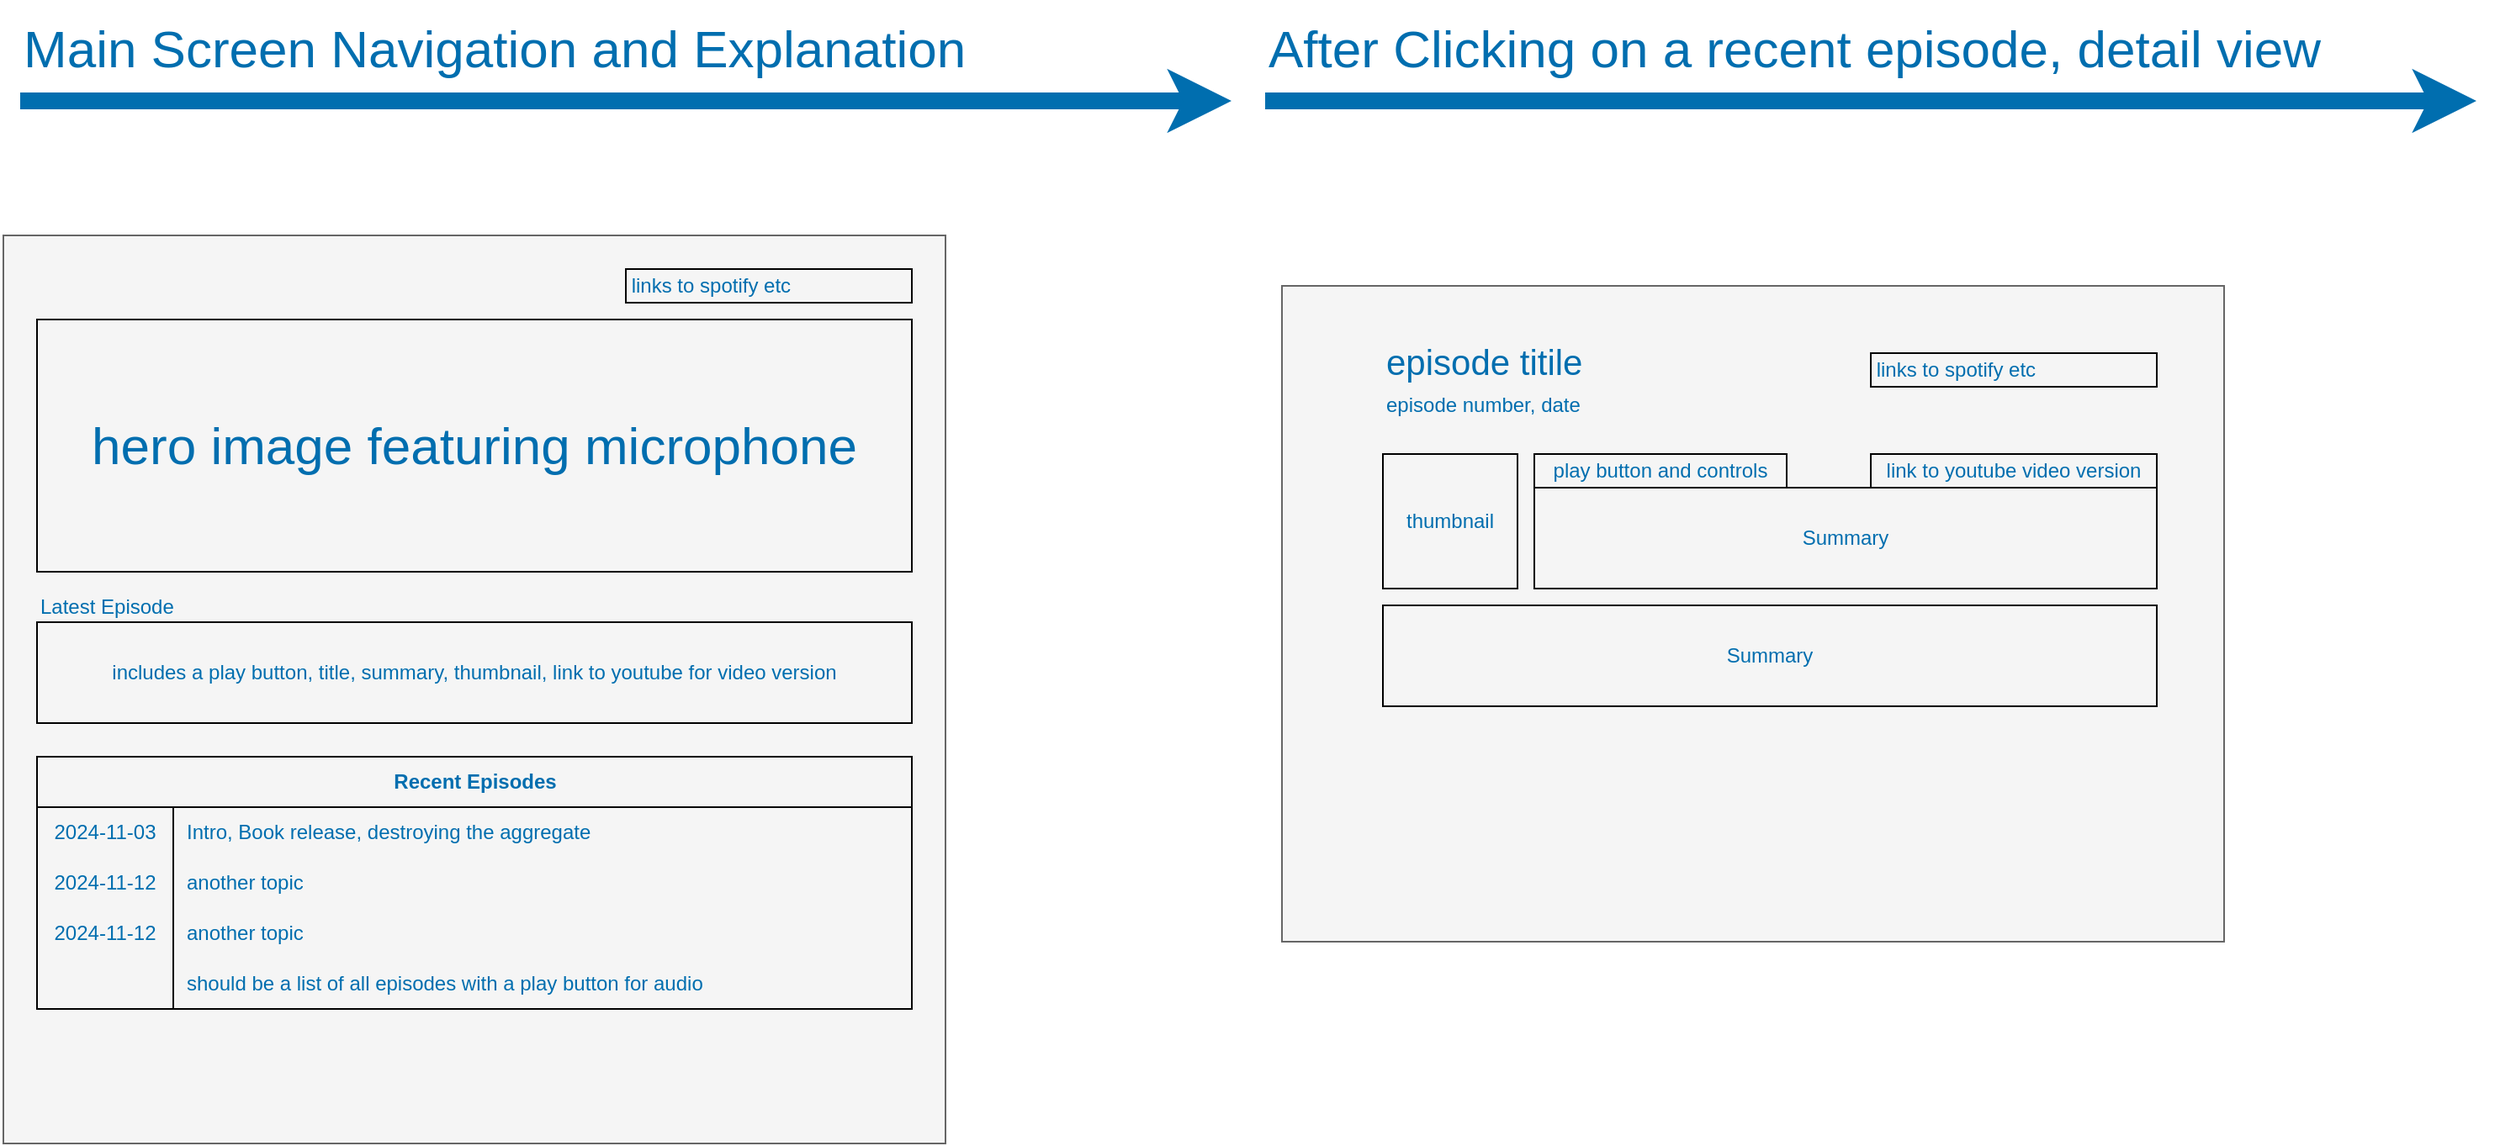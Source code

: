 <mxfile>
    <diagram id="7eHJUIr0t9Ja8vOn8rY8" name="Page-1">
        <mxGraphModel dx="1953" dy="1144" grid="0" gridSize="10" guides="1" tooltips="1" connect="1" arrows="1" fold="1" page="1" pageScale="1" pageWidth="8500" pageHeight="1100" math="0" shadow="0">
            <root>
                <mxCell id="0"/>
                <mxCell id="1" parent="0"/>
                <mxCell id="2" value="" style="endArrow=classic;html=1;fillColor=#1ba1e2;strokeColor=#006EAF;strokeWidth=10;" edge="1" parent="1">
                    <mxGeometry width="50" height="50" relative="1" as="geometry">
                        <mxPoint x="80" y="160" as="sourcePoint"/>
                        <mxPoint x="800" y="160" as="targetPoint"/>
                    </mxGeometry>
                </mxCell>
                <mxCell id="3" value="&lt;div style=&quot;font-size: 31px;&quot;&gt;&lt;span style=&quot;background-color: initial; font-size: 31px;&quot;&gt;Main Screen Navigation and Explanation&lt;/span&gt;&lt;/div&gt;" style="text;html=1;align=left;verticalAlign=bottom;resizable=0;points=[];autosize=1;strokeColor=none;fillColor=none;fontColor=#006EAF;fontSize=31;" vertex="1" parent="1">
                    <mxGeometry x="80" y="100" width="580" height="50" as="geometry"/>
                </mxCell>
                <mxCell id="4" value="" style="rounded=0;whiteSpace=wrap;html=1;fontSize=31;fontColor=#333333;fillColor=#f5f5f5;strokeColor=#666666;" vertex="1" parent="1">
                    <mxGeometry x="70" y="240" width="560" height="540" as="geometry"/>
                </mxCell>
                <mxCell id="6" value="&amp;nbsp;links to spotify etc" style="rounded=0;whiteSpace=wrap;html=1;fontSize=12;fontColor=#006EAF;fillColor=none;strokeColor=#000000;align=left;verticalAlign=middle;spacing=0;" vertex="1" parent="1">
                    <mxGeometry x="440" y="260" width="170" height="20" as="geometry"/>
                </mxCell>
                <mxCell id="8" value="hero image featuring microphone" style="rounded=0;whiteSpace=wrap;html=1;strokeColor=#000000;fontFamily=Helvetica;fontSize=31;fontColor=#006EAF;fillColor=none;" vertex="1" parent="1">
                    <mxGeometry x="90" y="290" width="520" height="150" as="geometry"/>
                </mxCell>
                <mxCell id="12" value="includes a play button, title, summary, thumbnail, link to youtube for video version" style="rounded=0;whiteSpace=wrap;html=1;strokeColor=#000000;fontFamily=Helvetica;fontSize=12;fontColor=#006EAF;fillColor=none;" vertex="1" parent="1">
                    <mxGeometry x="90" y="470" width="520" height="60" as="geometry"/>
                </mxCell>
                <mxCell id="13" value="Latest Episode" style="text;html=1;strokeColor=none;fillColor=none;align=left;verticalAlign=bottom;whiteSpace=wrap;rounded=0;fontFamily=Helvetica;fontSize=12;fontColor=#006EAF;" vertex="1" parent="1">
                    <mxGeometry x="90" y="450" width="130" height="20" as="geometry"/>
                </mxCell>
                <mxCell id="20" value="Recent Episodes" style="shape=table;startSize=30;container=1;collapsible=0;childLayout=tableLayout;fixedRows=1;rowLines=0;fontStyle=1;rounded=0;strokeColor=#000000;fontFamily=Helvetica;fontSize=12;fontColor=#006EAF;fillColor=none;html=1;" vertex="1" parent="1">
                    <mxGeometry x="90" y="550" width="520" height="150" as="geometry"/>
                </mxCell>
                <mxCell id="21" value="" style="shape=tableRow;horizontal=0;startSize=0;swimlaneHead=0;swimlaneBody=0;top=0;left=0;bottom=0;right=0;collapsible=0;dropTarget=0;fillColor=none;points=[[0,0.5],[1,0.5]];portConstraint=eastwest;rounded=0;strokeColor=#000000;fontFamily=Helvetica;fontSize=12;fontColor=#006EAF;html=1;" vertex="1" parent="20">
                    <mxGeometry y="30" width="520" height="30" as="geometry"/>
                </mxCell>
                <mxCell id="22" value="2024-11-03" style="shape=partialRectangle;html=1;whiteSpace=wrap;connectable=0;fillColor=none;top=0;left=0;bottom=0;right=0;overflow=hidden;pointerEvents=1;rounded=0;strokeColor=#000000;fontFamily=Helvetica;fontSize=12;fontColor=#006EAF;" vertex="1" parent="21">
                    <mxGeometry width="81" height="30" as="geometry">
                        <mxRectangle width="81" height="30" as="alternateBounds"/>
                    </mxGeometry>
                </mxCell>
                <mxCell id="23" value="Intro, Book release, destroying the aggregate&amp;nbsp;" style="shape=partialRectangle;html=1;whiteSpace=wrap;connectable=0;fillColor=none;top=0;left=0;bottom=0;right=0;align=left;spacingLeft=6;overflow=hidden;rounded=0;strokeColor=#000000;fontFamily=Helvetica;fontSize=12;fontColor=#006EAF;" vertex="1" parent="21">
                    <mxGeometry x="81" width="439" height="30" as="geometry">
                        <mxRectangle width="439" height="30" as="alternateBounds"/>
                    </mxGeometry>
                </mxCell>
                <mxCell id="24" value="" style="shape=tableRow;horizontal=0;startSize=0;swimlaneHead=0;swimlaneBody=0;top=0;left=0;bottom=0;right=0;collapsible=0;dropTarget=0;fillColor=none;points=[[0,0.5],[1,0.5]];portConstraint=eastwest;rounded=0;strokeColor=#000000;fontFamily=Helvetica;fontSize=12;fontColor=#006EAF;html=1;" vertex="1" parent="20">
                    <mxGeometry y="60" width="520" height="30" as="geometry"/>
                </mxCell>
                <mxCell id="25" value="2024-11-12" style="shape=partialRectangle;html=1;whiteSpace=wrap;connectable=0;fillColor=none;top=0;left=0;bottom=0;right=0;overflow=hidden;rounded=0;strokeColor=#000000;fontFamily=Helvetica;fontSize=12;fontColor=#006EAF;" vertex="1" parent="24">
                    <mxGeometry width="81" height="30" as="geometry">
                        <mxRectangle width="81" height="30" as="alternateBounds"/>
                    </mxGeometry>
                </mxCell>
                <mxCell id="26" value="another topic" style="shape=partialRectangle;html=1;whiteSpace=wrap;connectable=0;fillColor=none;top=0;left=0;bottom=0;right=0;align=left;spacingLeft=6;overflow=hidden;rounded=0;strokeColor=#000000;fontFamily=Helvetica;fontSize=12;fontColor=#006EAF;" vertex="1" parent="24">
                    <mxGeometry x="81" width="439" height="30" as="geometry">
                        <mxRectangle width="439" height="30" as="alternateBounds"/>
                    </mxGeometry>
                </mxCell>
                <mxCell id="43" value="" style="shape=tableRow;horizontal=0;startSize=0;swimlaneHead=0;swimlaneBody=0;top=0;left=0;bottom=0;right=0;collapsible=0;dropTarget=0;fillColor=none;points=[[0,0.5],[1,0.5]];portConstraint=eastwest;rounded=0;strokeColor=#000000;fontFamily=Helvetica;fontSize=12;fontColor=#006EAF;html=1;" vertex="1" parent="20">
                    <mxGeometry y="90" width="520" height="30" as="geometry"/>
                </mxCell>
                <mxCell id="44" value="2024-11-12" style="shape=partialRectangle;html=1;whiteSpace=wrap;connectable=0;fillColor=none;top=0;left=0;bottom=0;right=0;overflow=hidden;rounded=0;strokeColor=#000000;fontFamily=Helvetica;fontSize=12;fontColor=#006EAF;" vertex="1" parent="43">
                    <mxGeometry width="81" height="30" as="geometry">
                        <mxRectangle width="81" height="30" as="alternateBounds"/>
                    </mxGeometry>
                </mxCell>
                <mxCell id="45" value="another topic" style="shape=partialRectangle;html=1;whiteSpace=wrap;connectable=0;fillColor=none;top=0;left=0;bottom=0;right=0;align=left;spacingLeft=6;overflow=hidden;rounded=0;strokeColor=#000000;fontFamily=Helvetica;fontSize=12;fontColor=#006EAF;" vertex="1" parent="43">
                    <mxGeometry x="81" width="439" height="30" as="geometry">
                        <mxRectangle width="439" height="30" as="alternateBounds"/>
                    </mxGeometry>
                </mxCell>
                <mxCell id="27" value="" style="shape=tableRow;horizontal=0;startSize=0;swimlaneHead=0;swimlaneBody=0;top=0;left=0;bottom=0;right=0;collapsible=0;dropTarget=0;fillColor=none;points=[[0,0.5],[1,0.5]];portConstraint=eastwest;rounded=0;strokeColor=#000000;fontFamily=Helvetica;fontSize=12;fontColor=#006EAF;html=1;" vertex="1" parent="20">
                    <mxGeometry y="120" width="520" height="30" as="geometry"/>
                </mxCell>
                <mxCell id="28" value="" style="shape=partialRectangle;html=1;whiteSpace=wrap;connectable=0;fillColor=none;top=0;left=0;bottom=0;right=0;overflow=hidden;rounded=0;strokeColor=#000000;fontFamily=Helvetica;fontSize=12;fontColor=#006EAF;" vertex="1" parent="27">
                    <mxGeometry width="81" height="30" as="geometry">
                        <mxRectangle width="81" height="30" as="alternateBounds"/>
                    </mxGeometry>
                </mxCell>
                <mxCell id="29" value="should be a list of all episodes with a play button for audio&amp;nbsp;" style="shape=partialRectangle;html=1;whiteSpace=wrap;connectable=0;fillColor=none;top=0;left=0;bottom=0;right=0;align=left;spacingLeft=6;overflow=hidden;rounded=0;strokeColor=#000000;fontFamily=Helvetica;fontSize=12;fontColor=#006EAF;" vertex="1" parent="27">
                    <mxGeometry x="81" width="439" height="30" as="geometry">
                        <mxRectangle width="439" height="30" as="alternateBounds"/>
                    </mxGeometry>
                </mxCell>
                <mxCell id="46" value="" style="endArrow=classic;html=1;fillColor=#1ba1e2;strokeColor=#006EAF;strokeWidth=10;" edge="1" parent="1">
                    <mxGeometry width="50" height="50" relative="1" as="geometry">
                        <mxPoint x="820" y="160" as="sourcePoint"/>
                        <mxPoint x="1540" y="160" as="targetPoint"/>
                    </mxGeometry>
                </mxCell>
                <mxCell id="47" value="&lt;div style=&quot;font-size: 31px;&quot;&gt;After Clicking on a recent episode, detail view&lt;/div&gt;" style="text;html=1;align=left;verticalAlign=bottom;resizable=0;points=[];autosize=1;strokeColor=none;fillColor=none;fontColor=#006EAF;fontSize=31;" vertex="1" parent="1">
                    <mxGeometry x="820" y="100" width="650" height="50" as="geometry"/>
                </mxCell>
                <mxCell id="48" value="" style="rounded=0;whiteSpace=wrap;html=1;fontSize=31;fontColor=#333333;fillColor=#f5f5f5;strokeColor=#666666;" vertex="1" parent="1">
                    <mxGeometry x="830" y="270" width="560" height="390" as="geometry"/>
                </mxCell>
                <mxCell id="49" value="&amp;nbsp;links to spotify etc" style="rounded=0;whiteSpace=wrap;html=1;fontSize=12;fontColor=#006EAF;fillColor=none;strokeColor=#000000;align=left;verticalAlign=middle;spacing=0;" vertex="1" parent="1">
                    <mxGeometry x="1180" y="310" width="170" height="20" as="geometry"/>
                </mxCell>
                <mxCell id="51" value="play button and controls" style="rounded=0;whiteSpace=wrap;html=1;strokeColor=#000000;fontFamily=Helvetica;fontSize=12;fontColor=#006EAF;fillColor=none;" vertex="1" parent="1">
                    <mxGeometry x="980" y="370" width="150" height="20" as="geometry"/>
                </mxCell>
                <mxCell id="52" value="link to youtube video version" style="rounded=0;whiteSpace=wrap;html=1;strokeColor=#000000;fontFamily=Helvetica;fontSize=12;fontColor=#006EAF;fillColor=none;" vertex="1" parent="1">
                    <mxGeometry x="1180" y="370" width="170" height="20" as="geometry"/>
                </mxCell>
                <mxCell id="53" value="Summary" style="rounded=0;whiteSpace=wrap;html=1;strokeColor=#000000;fontFamily=Helvetica;fontSize=12;fontColor=#006EAF;fillColor=none;" vertex="1" parent="1">
                    <mxGeometry x="980" y="390" width="370" height="60" as="geometry"/>
                </mxCell>
                <mxCell id="54" value="episode number, date" style="text;html=1;strokeColor=none;fillColor=none;align=left;verticalAlign=bottom;whiteSpace=wrap;rounded=0;fontFamily=Helvetica;fontSize=12;fontColor=#006EAF;" vertex="1" parent="1">
                    <mxGeometry x="890" y="330" width="130" height="20" as="geometry"/>
                </mxCell>
                <mxCell id="68" value="episode titile" style="text;html=1;strokeColor=none;fillColor=none;align=left;verticalAlign=bottom;whiteSpace=wrap;rounded=0;fontFamily=Helvetica;fontSize=21;fontColor=#006EAF;" vertex="1" parent="1">
                    <mxGeometry x="890" y="310" width="130" height="20" as="geometry"/>
                </mxCell>
                <mxCell id="69" value="thumbnail" style="whiteSpace=wrap;html=1;aspect=fixed;rounded=0;strokeColor=#000000;fontFamily=Helvetica;fontSize=12;fontColor=#006EAF;fillColor=none;" vertex="1" parent="1">
                    <mxGeometry x="890" y="370" width="80" height="80" as="geometry"/>
                </mxCell>
                <mxCell id="70" value="Summary" style="rounded=0;whiteSpace=wrap;html=1;strokeColor=#000000;fontFamily=Helvetica;fontSize=12;fontColor=#006EAF;fillColor=none;" vertex="1" parent="1">
                    <mxGeometry x="890" y="460" width="460" height="60" as="geometry"/>
                </mxCell>
            </root>
        </mxGraphModel>
    </diagram>
</mxfile>